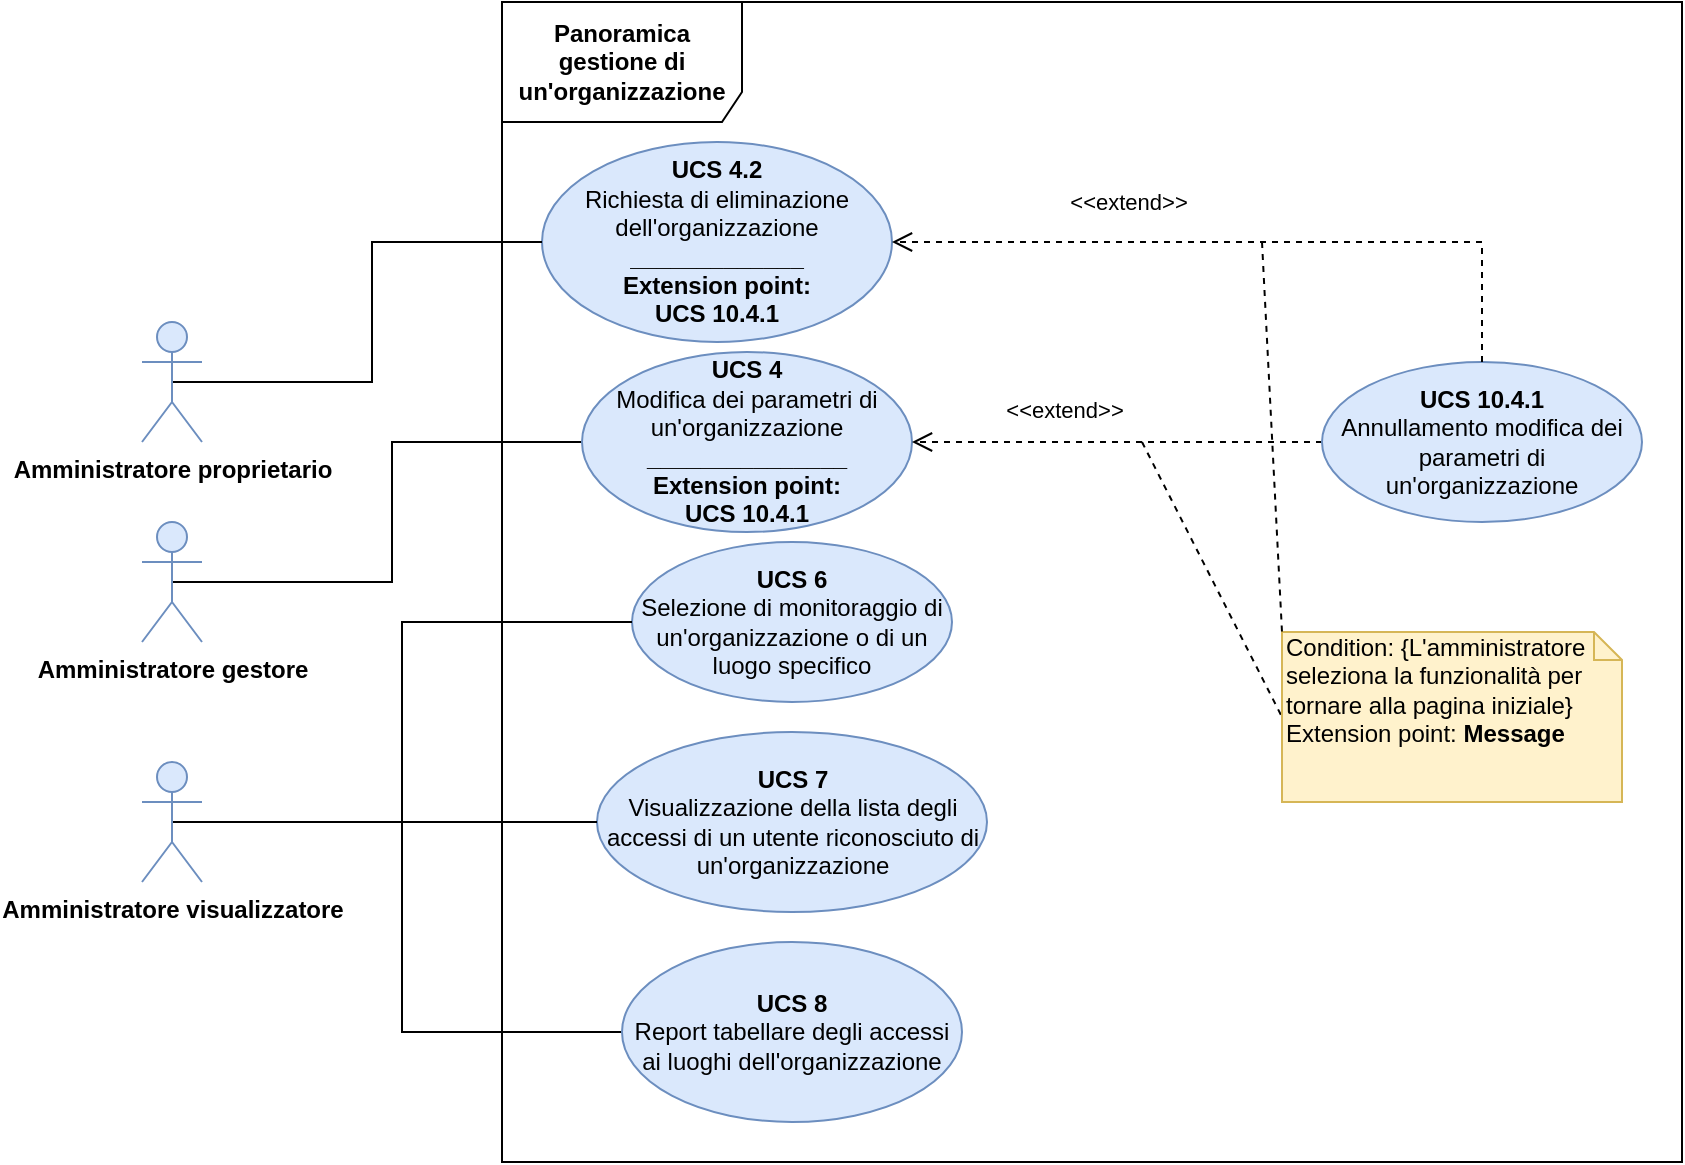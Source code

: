 <mxfile version="12.5.1" type="google"><diagram id="I0ts9YhlSLoTmlUiOvvx" name="Page-1"><mxGraphModel dx="1896" dy="577" grid="1" gridSize="10" guides="1" tooltips="1" connect="1" arrows="1" fold="1" page="1" pageScale="1" pageWidth="827" pageHeight="1169" math="0" shadow="0"><root><mxCell id="0"/><mxCell id="1" parent="0"/><mxCell id="3MOdbLRJeVJEZd2e4GAD-2" style="edgeStyle=orthogonalEdgeStyle;rounded=0;orthogonalLoop=1;jettySize=auto;html=1;entryX=0;entryY=0.5;entryDx=0;entryDy=0;endArrow=none;endFill=0;exitX=0.5;exitY=0.5;exitDx=0;exitDy=0;exitPerimeter=0;" edge="1" parent="1" source="O-svtFWiTOm4BH9BFyNP-1" target="O-svtFWiTOm4BH9BFyNP-7"><mxGeometry relative="1" as="geometry"/></mxCell><mxCell id="O-svtFWiTOm4BH9BFyNP-1" value="&lt;b&gt;Amministratore gestore&lt;/b&gt;" style="shape=umlActor;verticalLabelPosition=bottom;labelBackgroundColor=#ffffff;verticalAlign=top;html=1;outlineConnect=0;fillColor=#dae8fc;strokeColor=#6c8ebf;" parent="1" vertex="1"><mxGeometry x="-10" y="290" width="30" height="60" as="geometry"/></mxCell><mxCell id="O-svtFWiTOm4BH9BFyNP-2" value="&lt;b&gt;Panoramica gestione di un'organizzazione&lt;/b&gt;" style="shape=umlFrame;whiteSpace=wrap;html=1;width=120;height=60;" parent="1" vertex="1"><mxGeometry x="170" y="30" width="590" height="580" as="geometry"/></mxCell><mxCell id="O-svtFWiTOm4BH9BFyNP-7" value="&lt;b&gt;UCS 4&lt;br&gt;&lt;/b&gt;Modifica dei parametri di un'organizzazione&lt;br&gt;&lt;b&gt;_______________&lt;br&gt;Extension point:&lt;br&gt;UCS 10.4.1&lt;/b&gt;" style="ellipse;whiteSpace=wrap;html=1;fillColor=#dae8fc;strokeColor=#6c8ebf;" parent="1" vertex="1"><mxGeometry x="210" y="205" width="165" height="90" as="geometry"/></mxCell><mxCell id="O-svtFWiTOm4BH9BFyNP-9" value="&lt;b&gt;UCS 6&lt;br&gt;&lt;/b&gt;Selezione di monitoraggio di un'organizzazione o di un luogo specifico" style="ellipse;whiteSpace=wrap;html=1;fillColor=#dae8fc;strokeColor=#6c8ebf;" parent="1" vertex="1"><mxGeometry x="235" y="300" width="160" height="80" as="geometry"/></mxCell><mxCell id="O-svtFWiTOm4BH9BFyNP-16" value="&lt;b&gt;UCS 7&lt;br&gt;&lt;/b&gt;Visualizzazione della lista degli accessi di un utente riconosciuto di un'organizzazione" style="ellipse;whiteSpace=wrap;html=1;fillColor=#dae8fc;strokeColor=#6c8ebf;" parent="1" vertex="1"><mxGeometry x="217.5" y="395" width="195" height="90" as="geometry"/></mxCell><mxCell id="O-svtFWiTOm4BH9BFyNP-18" value="&amp;lt;&amp;lt;extend&amp;gt;&amp;gt;" style="html=1;verticalAlign=bottom;endArrow=open;dashed=1;endSize=8;entryX=1;entryY=0.5;entryDx=0;entryDy=0;exitX=0;exitY=0.5;exitDx=0;exitDy=0;" parent="1" source="O-svtFWiTOm4BH9BFyNP-19" target="O-svtFWiTOm4BH9BFyNP-7" edge="1"><mxGeometry x="0.26" y="-7" relative="1" as="geometry"><mxPoint x="800" y="180" as="sourcePoint"/><mxPoint x="510" y="290" as="targetPoint"/><mxPoint as="offset"/></mxGeometry></mxCell><mxCell id="O-svtFWiTOm4BH9BFyNP-19" value="&lt;b&gt;UCS 10.4.1&lt;br&gt;&lt;/b&gt;Annullamento modifica dei parametri di un'organizzazione" style="ellipse;whiteSpace=wrap;html=1;fillColor=#dae8fc;strokeColor=#6c8ebf;" parent="1" vertex="1"><mxGeometry x="580" y="210" width="160" height="80" as="geometry"/></mxCell><mxCell id="O-svtFWiTOm4BH9BFyNP-23" value="&lt;b&gt;UCS 4.2&lt;br&gt;&lt;/b&gt;Richiesta di eliminazione dell'organizzazione&lt;br&gt;&lt;b&gt;_____________&lt;br&gt;Extension point:&lt;br&gt;UCS 10.4.1&lt;/b&gt;" style="ellipse;whiteSpace=wrap;html=1;fillColor=#dae8fc;strokeColor=#6c8ebf;" parent="1" vertex="1"><mxGeometry x="190" y="100" width="175" height="100" as="geometry"/></mxCell><mxCell id="3MOdbLRJeVJEZd2e4GAD-1" style="edgeStyle=orthogonalEdgeStyle;rounded=0;orthogonalLoop=1;jettySize=auto;html=1;entryX=0;entryY=0.5;entryDx=0;entryDy=0;endArrow=none;endFill=0;exitX=0.5;exitY=0.5;exitDx=0;exitDy=0;exitPerimeter=0;" edge="1" parent="1" source="O-svtFWiTOm4BH9BFyNP-26" target="O-svtFWiTOm4BH9BFyNP-23"><mxGeometry relative="1" as="geometry"/></mxCell><mxCell id="O-svtFWiTOm4BH9BFyNP-26" value="&lt;b&gt;Amministratore proprietario&lt;/b&gt;" style="shape=umlActor;verticalLabelPosition=bottom;labelBackgroundColor=#ffffff;verticalAlign=top;html=1;outlineConnect=0;fillColor=#dae8fc;strokeColor=#6c8ebf;" parent="1" vertex="1"><mxGeometry x="-10" y="190" width="30" height="60" as="geometry"/></mxCell><mxCell id="O-svtFWiTOm4BH9BFyNP-30" value="" style="endArrow=none;dashed=1;html=1;entryX=0;entryY=0.5;entryDx=0;entryDy=0;entryPerimeter=0;" parent="1" target="O-svtFWiTOm4BH9BFyNP-31" edge="1"><mxGeometry width="50" height="50" relative="1" as="geometry"><mxPoint x="490" y="250" as="sourcePoint"/><mxPoint x="715" y="195" as="targetPoint"/></mxGeometry></mxCell><mxCell id="O-svtFWiTOm4BH9BFyNP-31" value="Condition: {L'amministratore seleziona la funzionalità per tornare alla pagina iniziale}&lt;br&gt;Extension point: &lt;b&gt;Message&lt;/b&gt;" style="shape=note;whiteSpace=wrap;html=1;size=14;verticalAlign=top;align=left;spacingTop=-6;fillColor=#fff2cc;strokeColor=#d6b656;" parent="1" vertex="1"><mxGeometry x="560" y="345" width="170" height="85" as="geometry"/></mxCell><mxCell id="O-svtFWiTOm4BH9BFyNP-32" value="&amp;lt;&amp;lt;extend&amp;gt;&amp;gt;" style="html=1;verticalAlign=bottom;endArrow=open;dashed=1;endSize=8;entryX=1;entryY=0.5;entryDx=0;entryDy=0;exitX=0.5;exitY=0;exitDx=0;exitDy=0;rounded=0;" parent="1" source="O-svtFWiTOm4BH9BFyNP-19" target="O-svtFWiTOm4BH9BFyNP-23" edge="1"><mxGeometry x="0.335" y="-11" relative="1" as="geometry"><mxPoint x="620" y="120" as="sourcePoint"/><mxPoint x="395" y="165" as="targetPoint"/><mxPoint as="offset"/><Array as="points"><mxPoint x="660" y="150"/></Array></mxGeometry></mxCell><mxCell id="O-svtFWiTOm4BH9BFyNP-33" value="" style="endArrow=none;dashed=1;html=1;entryX=0;entryY=0;entryDx=0;entryDy=0;entryPerimeter=0;" parent="1" target="O-svtFWiTOm4BH9BFyNP-31" edge="1"><mxGeometry width="50" height="50" relative="1" as="geometry"><mxPoint x="550" y="150" as="sourcePoint"/><mxPoint x="625" y="200" as="targetPoint"/></mxGeometry></mxCell><mxCell id="3MOdbLRJeVJEZd2e4GAD-3" style="edgeStyle=orthogonalEdgeStyle;rounded=0;orthogonalLoop=1;jettySize=auto;html=1;entryX=0;entryY=0.5;entryDx=0;entryDy=0;endArrow=none;endFill=0;exitX=0.5;exitY=0.5;exitDx=0;exitDy=0;exitPerimeter=0;" edge="1" parent="1" source="ExX9lc_FZnGEcB9fsXAO-1" target="O-svtFWiTOm4BH9BFyNP-9"><mxGeometry relative="1" as="geometry"><Array as="points"><mxPoint x="120" y="440"/><mxPoint x="120" y="340"/></Array></mxGeometry></mxCell><mxCell id="3MOdbLRJeVJEZd2e4GAD-4" style="edgeStyle=orthogonalEdgeStyle;rounded=0;orthogonalLoop=1;jettySize=auto;html=1;entryX=0;entryY=0.5;entryDx=0;entryDy=0;endArrow=none;endFill=0;" edge="1" parent="1" source="ExX9lc_FZnGEcB9fsXAO-1" target="O-svtFWiTOm4BH9BFyNP-16"><mxGeometry relative="1" as="geometry"/></mxCell><mxCell id="3MOdbLRJeVJEZd2e4GAD-5" style="edgeStyle=orthogonalEdgeStyle;rounded=0;orthogonalLoop=1;jettySize=auto;html=1;entryX=0;entryY=0.5;entryDx=0;entryDy=0;endArrow=none;endFill=0;" edge="1" parent="1" source="ExX9lc_FZnGEcB9fsXAO-1" target="ExX9lc_FZnGEcB9fsXAO-3"><mxGeometry relative="1" as="geometry"><Array as="points"><mxPoint x="120" y="440"/><mxPoint x="120" y="545"/></Array></mxGeometry></mxCell><mxCell id="ExX9lc_FZnGEcB9fsXAO-1" value="&lt;b&gt;Amministratore visualizzatore&lt;/b&gt;" style="shape=umlActor;verticalLabelPosition=bottom;labelBackgroundColor=#ffffff;verticalAlign=top;html=1;outlineConnect=0;fillColor=#dae8fc;strokeColor=#6c8ebf;" parent="1" vertex="1"><mxGeometry x="-10" y="410" width="30" height="60" as="geometry"/></mxCell><mxCell id="ExX9lc_FZnGEcB9fsXAO-3" value="&lt;b&gt;UCS 8&lt;/b&gt;&lt;br&gt;Report tabellare degli accessi ai luoghi dell'organizzazione" style="ellipse;whiteSpace=wrap;html=1;fillColor=#dae8fc;strokeColor=#6c8ebf;" parent="1" vertex="1"><mxGeometry x="230" y="500" width="170" height="90" as="geometry"/></mxCell></root></mxGraphModel></diagram></mxfile>